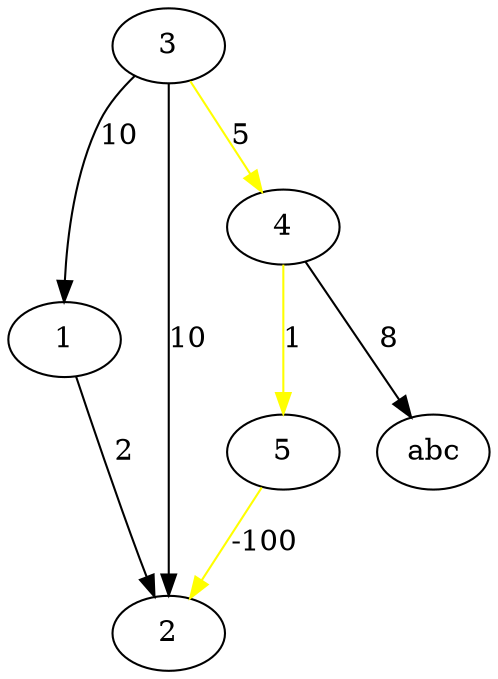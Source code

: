digraph G {
1;
2;
3;
4;
5;
abc;
1 -> 2 [label=2color=black]
;
3 -> 2 [label=10color=black]
;
3 -> 1 [label=10color=black]
;
4 -> 5 [label=1color=yellow]
;
4 -> abc [label=8color=black]
;
3 -> 4 [label=5color=yellow]
;
5 -> 2 [label=-100color=yellow]
;

}
